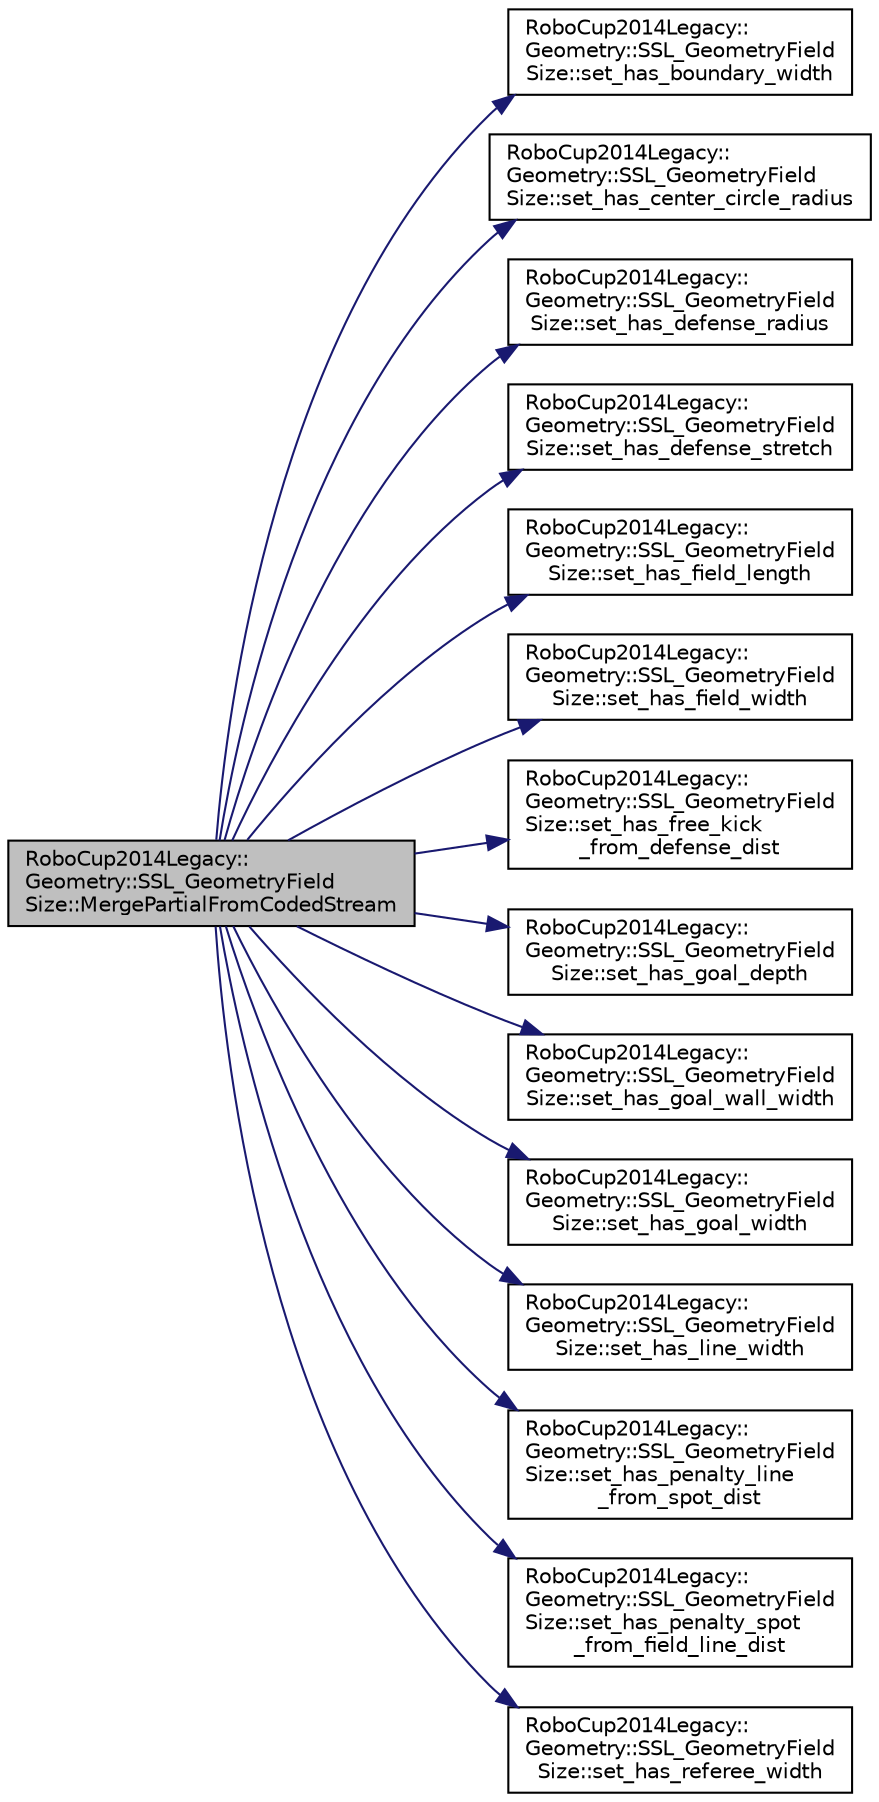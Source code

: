 digraph "RoboCup2014Legacy::Geometry::SSL_GeometryFieldSize::MergePartialFromCodedStream"
{
 // INTERACTIVE_SVG=YES
  edge [fontname="Helvetica",fontsize="10",labelfontname="Helvetica",labelfontsize="10"];
  node [fontname="Helvetica",fontsize="10",shape=record];
  rankdir="LR";
  Node1 [label="RoboCup2014Legacy::\lGeometry::SSL_GeometryField\lSize::MergePartialFromCodedStream",height=0.2,width=0.4,color="black", fillcolor="grey75", style="filled", fontcolor="black"];
  Node1 -> Node2 [color="midnightblue",fontsize="10",style="solid",fontname="Helvetica"];
  Node2 [label="RoboCup2014Legacy::\lGeometry::SSL_GeometryField\lSize::set_has_boundary_width",height=0.2,width=0.4,color="black", fillcolor="white", style="filled",URL="$d5/d4b/class_robo_cup2014_legacy_1_1_geometry_1_1_s_s_l___geometry_field_size.html#ac71e3d8e308804c8aa84374aab6077dc"];
  Node1 -> Node3 [color="midnightblue",fontsize="10",style="solid",fontname="Helvetica"];
  Node3 [label="RoboCup2014Legacy::\lGeometry::SSL_GeometryField\lSize::set_has_center_circle_radius",height=0.2,width=0.4,color="black", fillcolor="white", style="filled",URL="$d5/d4b/class_robo_cup2014_legacy_1_1_geometry_1_1_s_s_l___geometry_field_size.html#ad5c58cbb860458a71efda9e20cd4647d"];
  Node1 -> Node4 [color="midnightblue",fontsize="10",style="solid",fontname="Helvetica"];
  Node4 [label="RoboCup2014Legacy::\lGeometry::SSL_GeometryField\lSize::set_has_defense_radius",height=0.2,width=0.4,color="black", fillcolor="white", style="filled",URL="$d5/d4b/class_robo_cup2014_legacy_1_1_geometry_1_1_s_s_l___geometry_field_size.html#a58a440785ab83f70064effde84233950"];
  Node1 -> Node5 [color="midnightblue",fontsize="10",style="solid",fontname="Helvetica"];
  Node5 [label="RoboCup2014Legacy::\lGeometry::SSL_GeometryField\lSize::set_has_defense_stretch",height=0.2,width=0.4,color="black", fillcolor="white", style="filled",URL="$d5/d4b/class_robo_cup2014_legacy_1_1_geometry_1_1_s_s_l___geometry_field_size.html#aa3b21362c736f9c71b311c2231017102"];
  Node1 -> Node6 [color="midnightblue",fontsize="10",style="solid",fontname="Helvetica"];
  Node6 [label="RoboCup2014Legacy::\lGeometry::SSL_GeometryField\lSize::set_has_field_length",height=0.2,width=0.4,color="black", fillcolor="white", style="filled",URL="$d5/d4b/class_robo_cup2014_legacy_1_1_geometry_1_1_s_s_l___geometry_field_size.html#a9ce8be91897772401e86892181c7349f"];
  Node1 -> Node7 [color="midnightblue",fontsize="10",style="solid",fontname="Helvetica"];
  Node7 [label="RoboCup2014Legacy::\lGeometry::SSL_GeometryField\lSize::set_has_field_width",height=0.2,width=0.4,color="black", fillcolor="white", style="filled",URL="$d5/d4b/class_robo_cup2014_legacy_1_1_geometry_1_1_s_s_l___geometry_field_size.html#a817d151618bc5555483d0859f6a8f7b3"];
  Node1 -> Node8 [color="midnightblue",fontsize="10",style="solid",fontname="Helvetica"];
  Node8 [label="RoboCup2014Legacy::\lGeometry::SSL_GeometryField\lSize::set_has_free_kick\l_from_defense_dist",height=0.2,width=0.4,color="black", fillcolor="white", style="filled",URL="$d5/d4b/class_robo_cup2014_legacy_1_1_geometry_1_1_s_s_l___geometry_field_size.html#a3406071bfcb4bb638631b1e88125569d"];
  Node1 -> Node9 [color="midnightblue",fontsize="10",style="solid",fontname="Helvetica"];
  Node9 [label="RoboCup2014Legacy::\lGeometry::SSL_GeometryField\lSize::set_has_goal_depth",height=0.2,width=0.4,color="black", fillcolor="white", style="filled",URL="$d5/d4b/class_robo_cup2014_legacy_1_1_geometry_1_1_s_s_l___geometry_field_size.html#a5786a733c97dd3f9852e8b1651e3b1e5"];
  Node1 -> Node10 [color="midnightblue",fontsize="10",style="solid",fontname="Helvetica"];
  Node10 [label="RoboCup2014Legacy::\lGeometry::SSL_GeometryField\lSize::set_has_goal_wall_width",height=0.2,width=0.4,color="black", fillcolor="white", style="filled",URL="$d5/d4b/class_robo_cup2014_legacy_1_1_geometry_1_1_s_s_l___geometry_field_size.html#a2bcf3ffa44809c4e8232e4ead41f23a7"];
  Node1 -> Node11 [color="midnightblue",fontsize="10",style="solid",fontname="Helvetica"];
  Node11 [label="RoboCup2014Legacy::\lGeometry::SSL_GeometryField\lSize::set_has_goal_width",height=0.2,width=0.4,color="black", fillcolor="white", style="filled",URL="$d5/d4b/class_robo_cup2014_legacy_1_1_geometry_1_1_s_s_l___geometry_field_size.html#abad17debe216862dbbcd5ea70834d3ff"];
  Node1 -> Node12 [color="midnightblue",fontsize="10",style="solid",fontname="Helvetica"];
  Node12 [label="RoboCup2014Legacy::\lGeometry::SSL_GeometryField\lSize::set_has_line_width",height=0.2,width=0.4,color="black", fillcolor="white", style="filled",URL="$d5/d4b/class_robo_cup2014_legacy_1_1_geometry_1_1_s_s_l___geometry_field_size.html#a6c9cd5a0378a2b33709fe4402c0887ad"];
  Node1 -> Node13 [color="midnightblue",fontsize="10",style="solid",fontname="Helvetica"];
  Node13 [label="RoboCup2014Legacy::\lGeometry::SSL_GeometryField\lSize::set_has_penalty_line\l_from_spot_dist",height=0.2,width=0.4,color="black", fillcolor="white", style="filled",URL="$d5/d4b/class_robo_cup2014_legacy_1_1_geometry_1_1_s_s_l___geometry_field_size.html#a7a5964fc73beadece2232022744807bd"];
  Node1 -> Node14 [color="midnightblue",fontsize="10",style="solid",fontname="Helvetica"];
  Node14 [label="RoboCup2014Legacy::\lGeometry::SSL_GeometryField\lSize::set_has_penalty_spot\l_from_field_line_dist",height=0.2,width=0.4,color="black", fillcolor="white", style="filled",URL="$d5/d4b/class_robo_cup2014_legacy_1_1_geometry_1_1_s_s_l___geometry_field_size.html#ade398dddf61fffd98cca942eea28d2cd"];
  Node1 -> Node15 [color="midnightblue",fontsize="10",style="solid",fontname="Helvetica"];
  Node15 [label="RoboCup2014Legacy::\lGeometry::SSL_GeometryField\lSize::set_has_referee_width",height=0.2,width=0.4,color="black", fillcolor="white", style="filled",URL="$d5/d4b/class_robo_cup2014_legacy_1_1_geometry_1_1_s_s_l___geometry_field_size.html#a6be079827231a6551fdba0d03287357c"];
}
